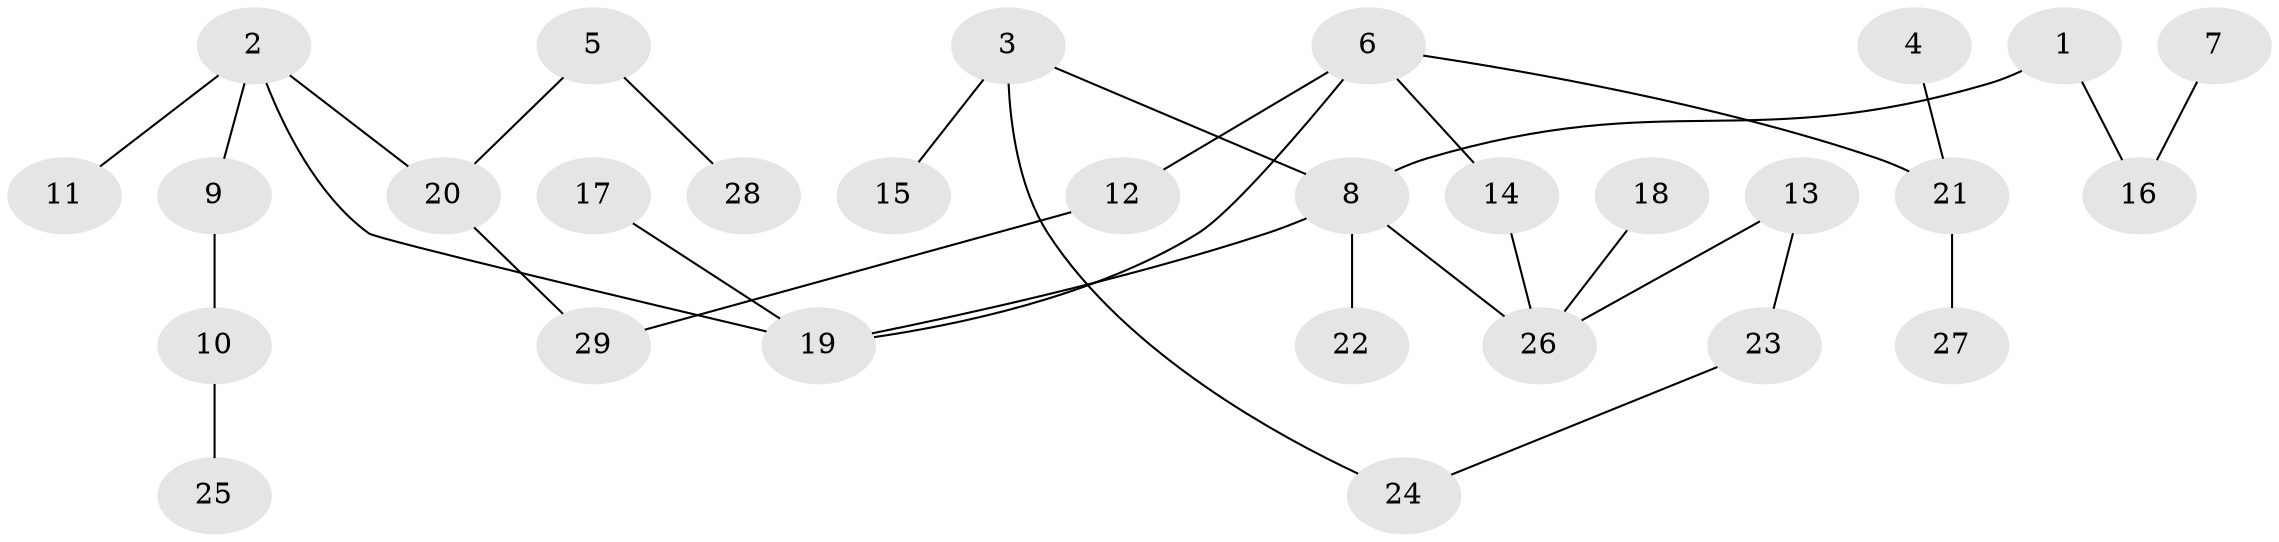 // original degree distribution, {6: 0.03125, 7: 0.010416666666666666, 1: 0.5104166666666666, 8: 0.010416666666666666, 2: 0.20833333333333334, 4: 0.0625, 3: 0.14583333333333334, 5: 0.020833333333333332}
// Generated by graph-tools (version 1.1) at 2025/36/03/04/25 23:36:03]
// undirected, 29 vertices, 31 edges
graph export_dot {
  node [color=gray90,style=filled];
  1;
  2;
  3;
  4;
  5;
  6;
  7;
  8;
  9;
  10;
  11;
  12;
  13;
  14;
  15;
  16;
  17;
  18;
  19;
  20;
  21;
  22;
  23;
  24;
  25;
  26;
  27;
  28;
  29;
  1 -- 8 [weight=1.0];
  1 -- 16 [weight=1.0];
  2 -- 9 [weight=1.0];
  2 -- 11 [weight=1.0];
  2 -- 19 [weight=1.0];
  2 -- 20 [weight=1.0];
  3 -- 8 [weight=1.0];
  3 -- 15 [weight=1.0];
  3 -- 24 [weight=1.0];
  4 -- 21 [weight=1.0];
  5 -- 20 [weight=1.0];
  5 -- 28 [weight=1.0];
  6 -- 12 [weight=1.0];
  6 -- 14 [weight=1.0];
  6 -- 19 [weight=1.0];
  6 -- 21 [weight=1.0];
  7 -- 16 [weight=1.0];
  8 -- 19 [weight=1.0];
  8 -- 22 [weight=1.0];
  8 -- 26 [weight=1.0];
  9 -- 10 [weight=1.0];
  10 -- 25 [weight=1.0];
  12 -- 29 [weight=1.0];
  13 -- 23 [weight=1.0];
  13 -- 26 [weight=1.0];
  14 -- 26 [weight=1.0];
  17 -- 19 [weight=1.0];
  18 -- 26 [weight=1.0];
  20 -- 29 [weight=1.0];
  21 -- 27 [weight=1.0];
  23 -- 24 [weight=1.0];
}
